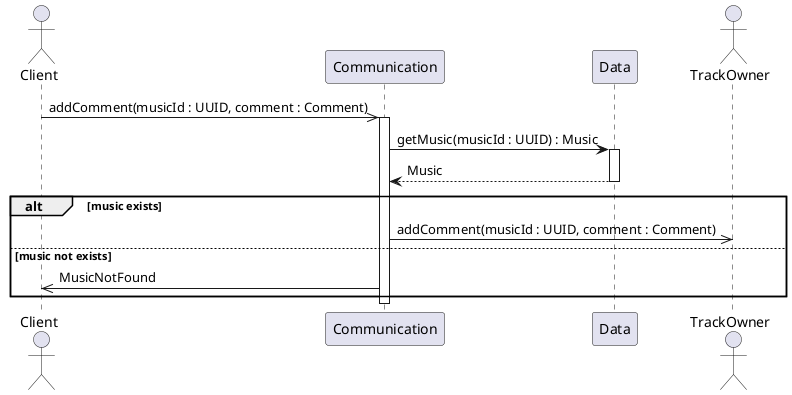 @startuml 4.2. User add a comment to a music (server)

actor Client as client

participant Communication as com
participant Data as data

actor TrackOwner as owner

client ->> com : addComment(musicId : UUID, comment : Comment)

activate com

com -> data++ : getMusic(musicId : UUID) : Music
return Music

alt music exists
    com ->> owner : addComment(musicId : UUID, comment : Comment)
else music not exists
    com ->> client : MusicNotFound
end

deactivate com

@enduml